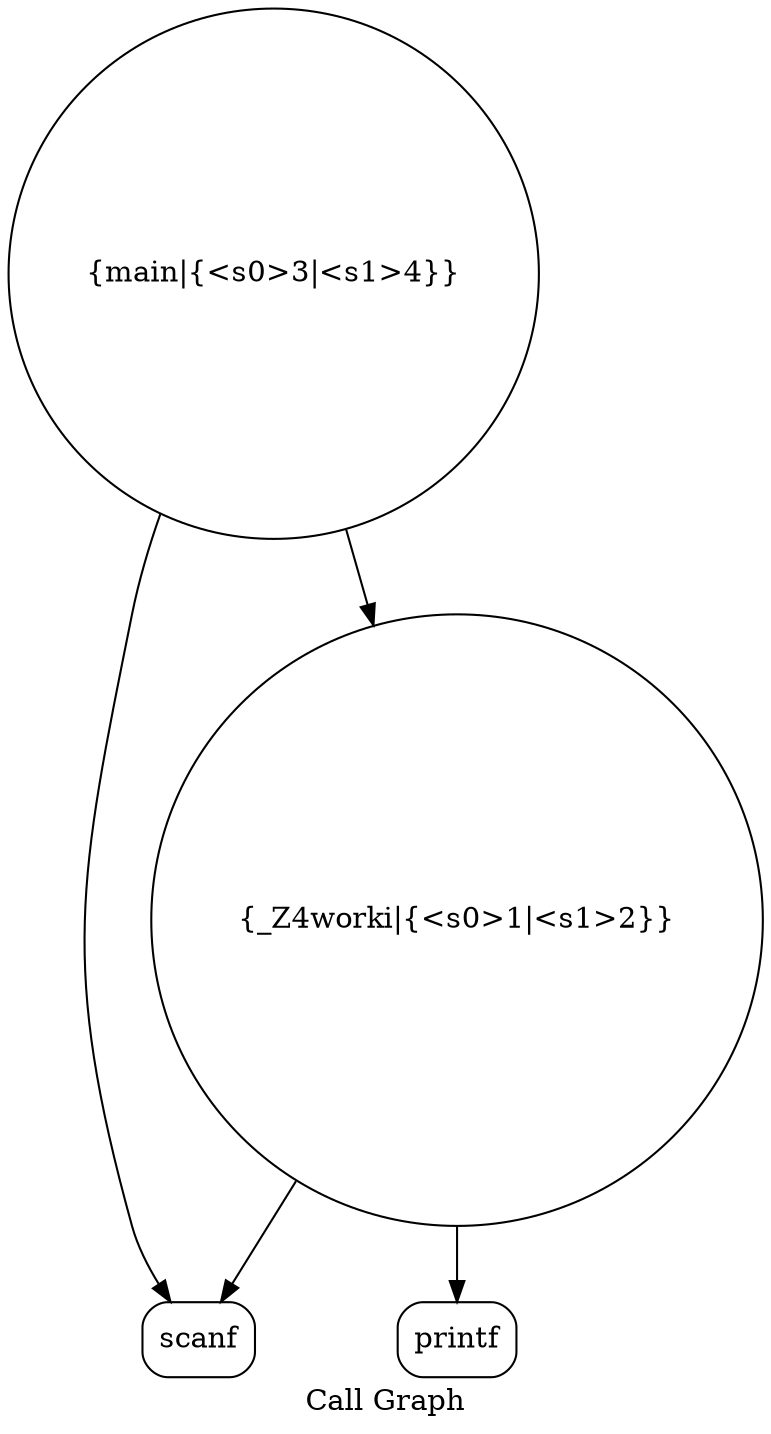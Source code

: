 digraph "Call Graph" {
	label="Call Graph";

	Node0x557602634660 [shape=record,shape=circle,label="{_Z4worki|{<s0>1|<s1>2}}"];
	Node0x557602634660:s0 -> Node0x557602634af0[color=black];
	Node0x557602634660:s1 -> Node0x557602634b70[color=black];
	Node0x557602634b70 [shape=record,shape=Mrecord,label="{printf}"];
	Node0x557602634af0 [shape=record,shape=Mrecord,label="{scanf}"];
	Node0x557602634bf0 [shape=record,shape=circle,label="{main|{<s0>3|<s1>4}}"];
	Node0x557602634bf0:s0 -> Node0x557602634af0[color=black];
	Node0x557602634bf0:s1 -> Node0x557602634660[color=black];
}
